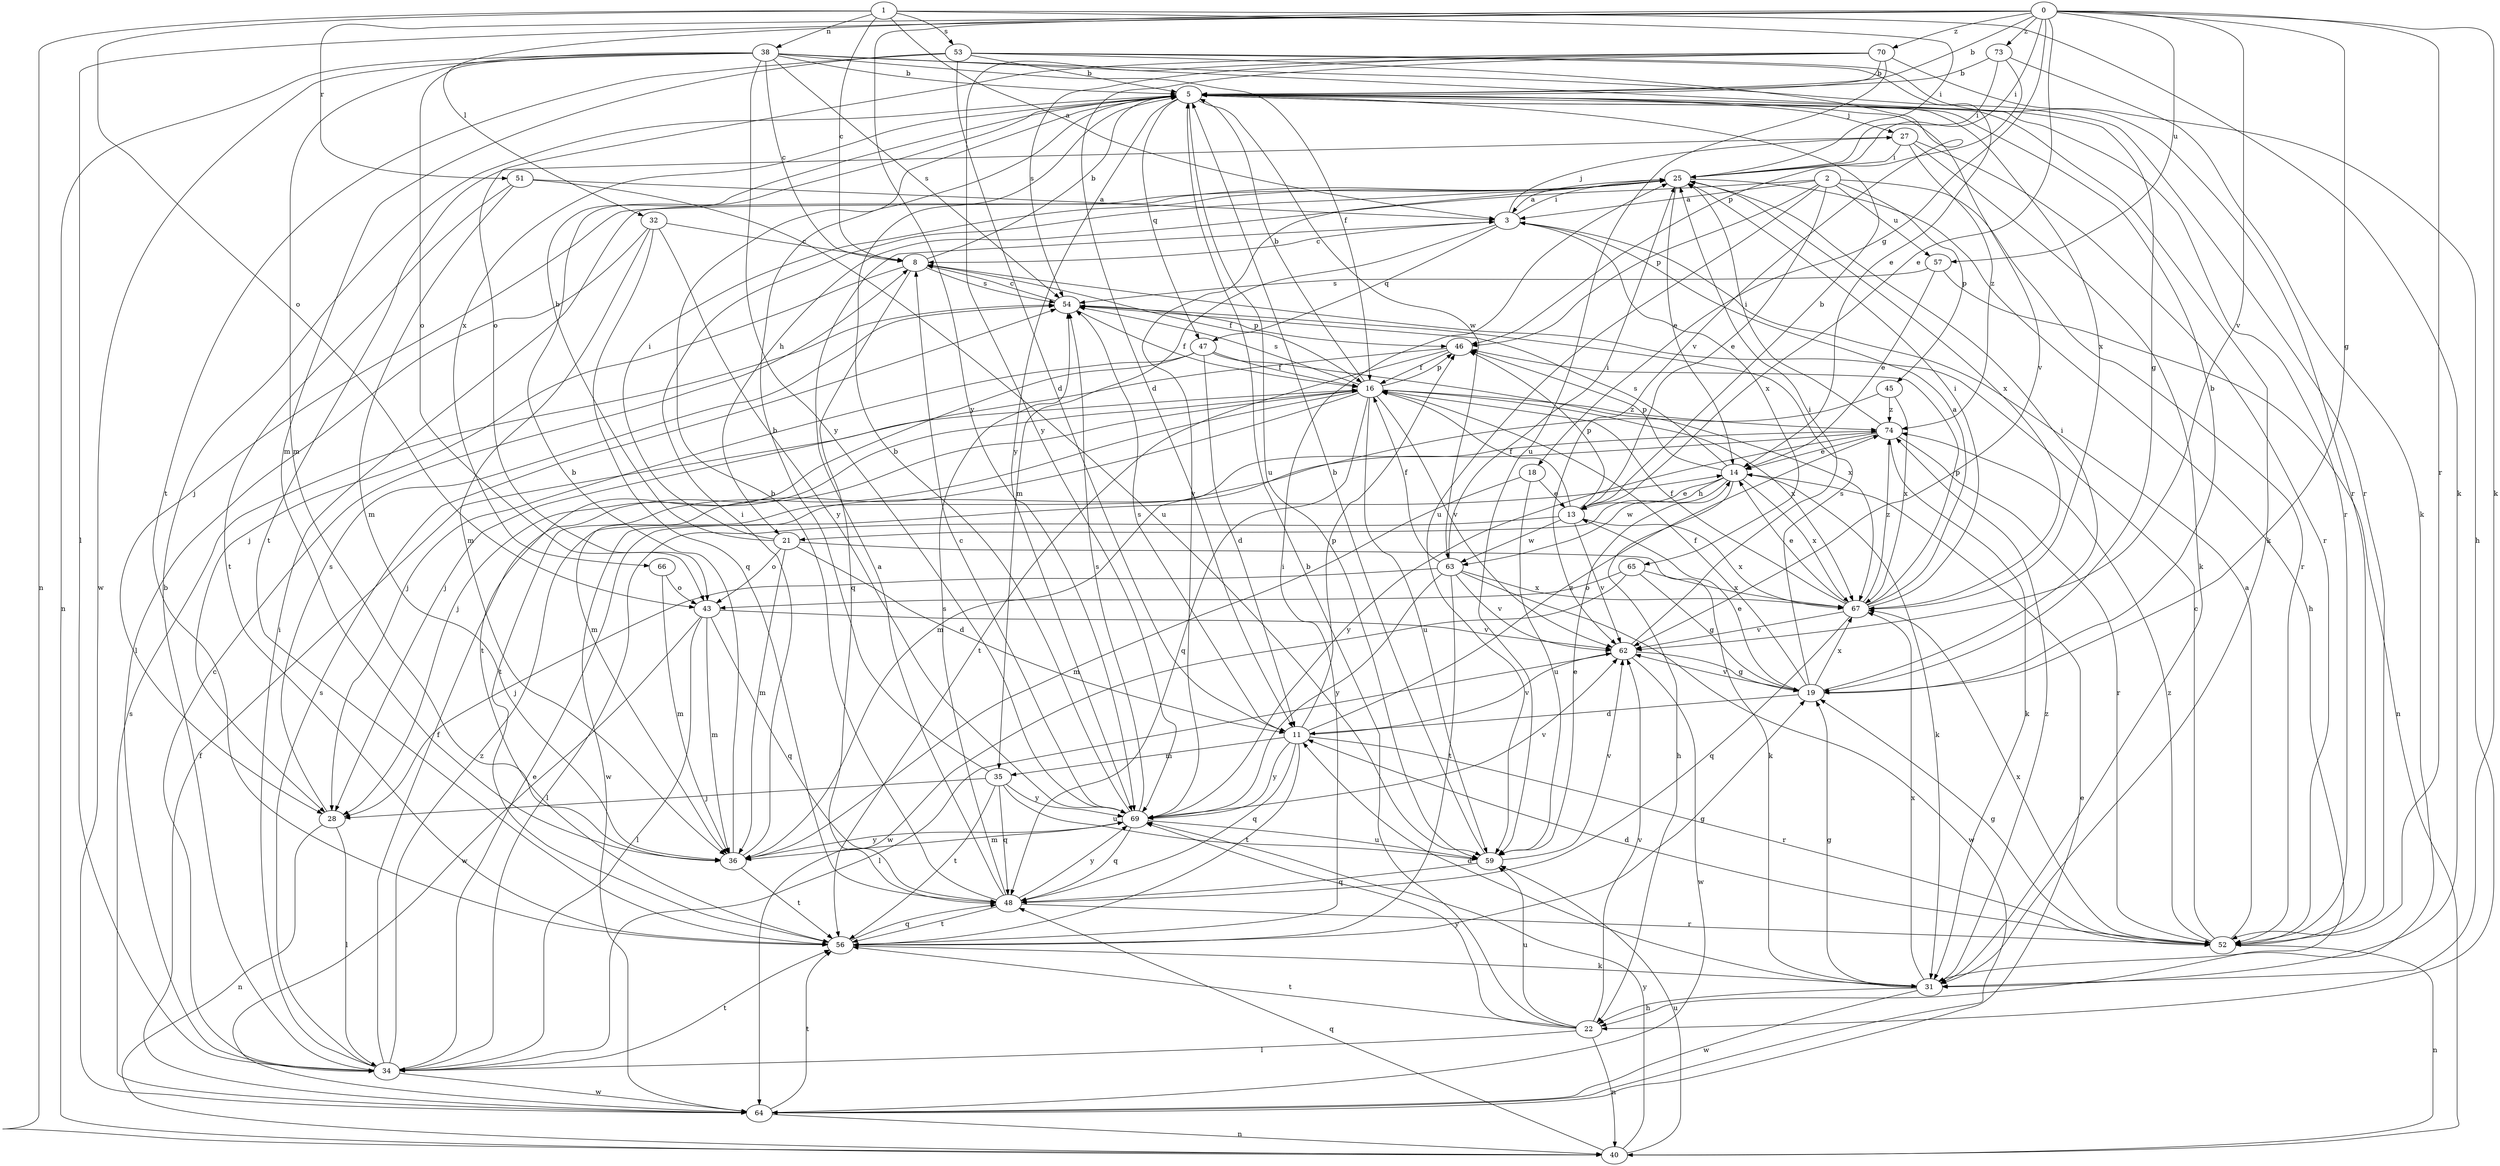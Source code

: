 strict digraph  {
0;
1;
2;
3;
5;
8;
11;
13;
14;
16;
18;
19;
21;
22;
25;
27;
28;
31;
32;
34;
35;
36;
38;
40;
43;
45;
46;
47;
48;
51;
52;
53;
54;
56;
57;
59;
62;
63;
64;
65;
66;
67;
69;
70;
73;
74;
0 -> 5  [label=b];
0 -> 13  [label=e];
0 -> 18  [label=g];
0 -> 19  [label=g];
0 -> 25  [label=i];
0 -> 31  [label=k];
0 -> 32  [label=l];
0 -> 34  [label=l];
0 -> 51  [label=r];
0 -> 52  [label=r];
0 -> 57  [label=u];
0 -> 62  [label=v];
0 -> 69  [label=y];
0 -> 70  [label=z];
0 -> 73  [label=z];
1 -> 3  [label=a];
1 -> 8  [label=c];
1 -> 25  [label=i];
1 -> 31  [label=k];
1 -> 38  [label=n];
1 -> 40  [label=n];
1 -> 43  [label=o];
1 -> 53  [label=s];
2 -> 3  [label=a];
2 -> 13  [label=e];
2 -> 21  [label=h];
2 -> 45  [label=p];
2 -> 46  [label=p];
2 -> 52  [label=r];
2 -> 57  [label=u];
2 -> 59  [label=u];
3 -> 8  [label=c];
3 -> 25  [label=i];
3 -> 27  [label=j];
3 -> 35  [label=m];
3 -> 47  [label=q];
3 -> 65  [label=x];
5 -> 27  [label=j];
5 -> 31  [label=k];
5 -> 47  [label=q];
5 -> 52  [label=r];
5 -> 59  [label=u];
5 -> 62  [label=v];
5 -> 63  [label=w];
5 -> 66  [label=x];
5 -> 67  [label=x];
5 -> 69  [label=y];
8 -> 5  [label=b];
8 -> 16  [label=f];
8 -> 28  [label=j];
8 -> 48  [label=q];
8 -> 54  [label=s];
11 -> 35  [label=m];
11 -> 46  [label=p];
11 -> 48  [label=q];
11 -> 52  [label=r];
11 -> 54  [label=s];
11 -> 56  [label=t];
11 -> 62  [label=v];
11 -> 69  [label=y];
11 -> 74  [label=z];
13 -> 5  [label=b];
13 -> 16  [label=f];
13 -> 34  [label=l];
13 -> 46  [label=p];
13 -> 62  [label=v];
13 -> 63  [label=w];
13 -> 67  [label=x];
14 -> 13  [label=e];
14 -> 21  [label=h];
14 -> 22  [label=h];
14 -> 31  [label=k];
14 -> 46  [label=p];
14 -> 54  [label=s];
14 -> 63  [label=w];
14 -> 67  [label=x];
16 -> 5  [label=b];
16 -> 28  [label=j];
16 -> 36  [label=m];
16 -> 46  [label=p];
16 -> 48  [label=q];
16 -> 54  [label=s];
16 -> 56  [label=t];
16 -> 59  [label=u];
16 -> 62  [label=v];
16 -> 67  [label=x];
16 -> 74  [label=z];
18 -> 13  [label=e];
18 -> 36  [label=m];
18 -> 59  [label=u];
19 -> 5  [label=b];
19 -> 11  [label=d];
19 -> 13  [label=e];
19 -> 16  [label=f];
19 -> 25  [label=i];
19 -> 54  [label=s];
19 -> 62  [label=v];
19 -> 67  [label=x];
21 -> 5  [label=b];
21 -> 11  [label=d];
21 -> 25  [label=i];
21 -> 31  [label=k];
21 -> 36  [label=m];
21 -> 43  [label=o];
22 -> 5  [label=b];
22 -> 34  [label=l];
22 -> 40  [label=n];
22 -> 56  [label=t];
22 -> 59  [label=u];
22 -> 62  [label=v];
22 -> 69  [label=y];
25 -> 3  [label=a];
25 -> 14  [label=e];
25 -> 22  [label=h];
25 -> 28  [label=j];
25 -> 67  [label=x];
25 -> 69  [label=y];
27 -> 25  [label=i];
27 -> 31  [label=k];
27 -> 52  [label=r];
27 -> 56  [label=t];
27 -> 74  [label=z];
28 -> 34  [label=l];
28 -> 40  [label=n];
28 -> 54  [label=s];
31 -> 11  [label=d];
31 -> 19  [label=g];
31 -> 22  [label=h];
31 -> 64  [label=w];
31 -> 67  [label=x];
31 -> 74  [label=z];
32 -> 8  [label=c];
32 -> 34  [label=l];
32 -> 36  [label=m];
32 -> 48  [label=q];
32 -> 69  [label=y];
34 -> 5  [label=b];
34 -> 8  [label=c];
34 -> 14  [label=e];
34 -> 16  [label=f];
34 -> 25  [label=i];
34 -> 54  [label=s];
34 -> 56  [label=t];
34 -> 64  [label=w];
34 -> 74  [label=z];
35 -> 5  [label=b];
35 -> 28  [label=j];
35 -> 48  [label=q];
35 -> 56  [label=t];
35 -> 59  [label=u];
35 -> 69  [label=y];
36 -> 5  [label=b];
36 -> 25  [label=i];
36 -> 56  [label=t];
36 -> 69  [label=y];
38 -> 5  [label=b];
38 -> 8  [label=c];
38 -> 16  [label=f];
38 -> 19  [label=g];
38 -> 36  [label=m];
38 -> 40  [label=n];
38 -> 43  [label=o];
38 -> 52  [label=r];
38 -> 54  [label=s];
38 -> 64  [label=w];
38 -> 69  [label=y];
40 -> 48  [label=q];
40 -> 59  [label=u];
40 -> 69  [label=y];
43 -> 34  [label=l];
43 -> 36  [label=m];
43 -> 48  [label=q];
43 -> 62  [label=v];
43 -> 64  [label=w];
45 -> 36  [label=m];
45 -> 67  [label=x];
45 -> 74  [label=z];
46 -> 16  [label=f];
46 -> 28  [label=j];
46 -> 56  [label=t];
47 -> 11  [label=d];
47 -> 16  [label=f];
47 -> 28  [label=j];
47 -> 56  [label=t];
47 -> 67  [label=x];
48 -> 3  [label=a];
48 -> 5  [label=b];
48 -> 52  [label=r];
48 -> 54  [label=s];
48 -> 56  [label=t];
48 -> 69  [label=y];
51 -> 3  [label=a];
51 -> 36  [label=m];
51 -> 56  [label=t];
51 -> 59  [label=u];
52 -> 3  [label=a];
52 -> 8  [label=c];
52 -> 11  [label=d];
52 -> 19  [label=g];
52 -> 40  [label=n];
52 -> 67  [label=x];
52 -> 74  [label=z];
53 -> 5  [label=b];
53 -> 11  [label=d];
53 -> 14  [label=e];
53 -> 36  [label=m];
53 -> 52  [label=r];
53 -> 56  [label=t];
53 -> 62  [label=v];
54 -> 8  [label=c];
54 -> 16  [label=f];
54 -> 46  [label=p];
56 -> 19  [label=g];
56 -> 25  [label=i];
56 -> 31  [label=k];
56 -> 48  [label=q];
57 -> 14  [label=e];
57 -> 40  [label=n];
57 -> 54  [label=s];
59 -> 5  [label=b];
59 -> 14  [label=e];
59 -> 48  [label=q];
59 -> 62  [label=v];
62 -> 19  [label=g];
62 -> 25  [label=i];
62 -> 34  [label=l];
62 -> 64  [label=w];
63 -> 16  [label=f];
63 -> 25  [label=i];
63 -> 28  [label=j];
63 -> 56  [label=t];
63 -> 62  [label=v];
63 -> 64  [label=w];
63 -> 67  [label=x];
63 -> 69  [label=y];
64 -> 14  [label=e];
64 -> 16  [label=f];
64 -> 40  [label=n];
64 -> 54  [label=s];
64 -> 56  [label=t];
65 -> 19  [label=g];
65 -> 43  [label=o];
65 -> 64  [label=w];
65 -> 67  [label=x];
66 -> 36  [label=m];
66 -> 43  [label=o];
67 -> 3  [label=a];
67 -> 14  [label=e];
67 -> 16  [label=f];
67 -> 25  [label=i];
67 -> 46  [label=p];
67 -> 48  [label=q];
67 -> 62  [label=v];
67 -> 74  [label=z];
69 -> 5  [label=b];
69 -> 8  [label=c];
69 -> 36  [label=m];
69 -> 48  [label=q];
69 -> 54  [label=s];
69 -> 59  [label=u];
69 -> 62  [label=v];
70 -> 5  [label=b];
70 -> 11  [label=d];
70 -> 22  [label=h];
70 -> 43  [label=o];
70 -> 54  [label=s];
70 -> 59  [label=u];
70 -> 69  [label=y];
73 -> 5  [label=b];
73 -> 25  [label=i];
73 -> 31  [label=k];
73 -> 46  [label=p];
74 -> 14  [label=e];
74 -> 25  [label=i];
74 -> 31  [label=k];
74 -> 52  [label=r];
74 -> 64  [label=w];
74 -> 69  [label=y];
}
